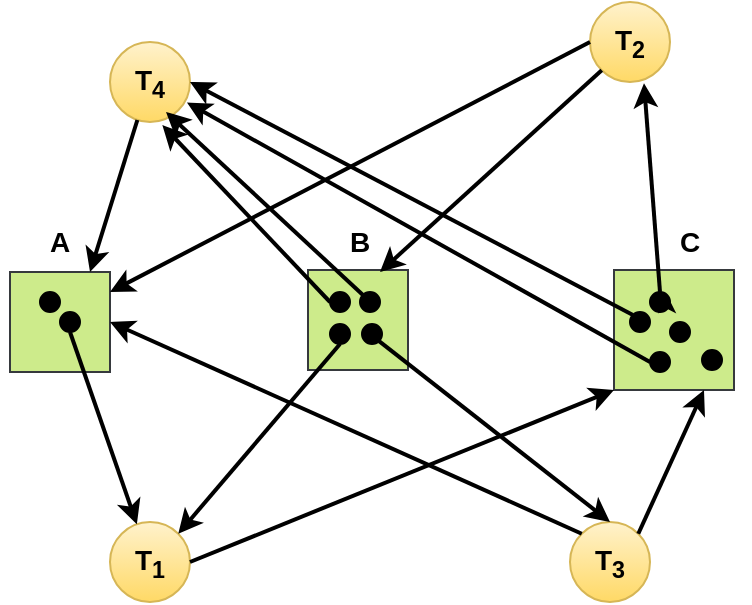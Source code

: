 <mxfile version="21.3.2" type="github">
  <diagram name="Page-1" id="vmJ5c6L-gRFng07Bv-zx">
    <mxGraphModel dx="581" dy="377" grid="1" gridSize="10" guides="1" tooltips="1" connect="1" arrows="1" fold="1" page="1" pageScale="1" pageWidth="827" pageHeight="1169" math="0" shadow="0">
      <root>
        <mxCell id="0" />
        <mxCell id="1" parent="0" />
        <mxCell id="EOyjiTKzc3FAu_mDsJ5T-1" value="" style="whiteSpace=wrap;html=1;aspect=fixed;fillColor=#cdeb8b;strokeColor=#36393d;" vertex="1" parent="1">
          <mxGeometry x="265" y="245" width="50" height="50" as="geometry" />
        </mxCell>
        <mxCell id="EOyjiTKzc3FAu_mDsJ5T-2" value="" style="whiteSpace=wrap;html=1;aspect=fixed;fillColor=#cdeb8b;strokeColor=#36393d;" vertex="1" parent="1">
          <mxGeometry x="414" y="244" width="50" height="50" as="geometry" />
        </mxCell>
        <mxCell id="EOyjiTKzc3FAu_mDsJ5T-4" value="" style="whiteSpace=wrap;html=1;aspect=fixed;fillColor=#cdeb8b;strokeColor=#36393d;" vertex="1" parent="1">
          <mxGeometry x="567" y="244" width="60" height="60" as="geometry" />
        </mxCell>
        <mxCell id="EOyjiTKzc3FAu_mDsJ5T-5" value="&lt;b style=&quot;font-size: 14px;&quot;&gt;T&lt;sub&gt;1&lt;/sub&gt;&lt;/b&gt;" style="ellipse;whiteSpace=wrap;html=1;aspect=fixed;fillColor=#fff2cc;gradientColor=#ffd966;strokeColor=#d6b656;" vertex="1" parent="1">
          <mxGeometry x="315" y="370" width="40" height="40" as="geometry" />
        </mxCell>
        <mxCell id="EOyjiTKzc3FAu_mDsJ5T-6" value="&lt;b style=&quot;border-color: var(--border-color); font-size: 14px;&quot;&gt;T&lt;sub&gt;2&lt;/sub&gt;&lt;/b&gt;" style="ellipse;whiteSpace=wrap;html=1;aspect=fixed;fillColor=#fff2cc;gradientColor=#ffd966;strokeColor=#d6b656;" vertex="1" parent="1">
          <mxGeometry x="555" y="110" width="40" height="40" as="geometry" />
        </mxCell>
        <mxCell id="EOyjiTKzc3FAu_mDsJ5T-7" value="&lt;b style=&quot;border-color: var(--border-color); font-size: 14px;&quot;&gt;T&lt;sub&gt;3&lt;/sub&gt;&lt;/b&gt;" style="ellipse;whiteSpace=wrap;html=1;aspect=fixed;fillColor=#fff2cc;gradientColor=#ffd966;strokeColor=#d6b656;" vertex="1" parent="1">
          <mxGeometry x="545" y="370" width="40" height="40" as="geometry" />
        </mxCell>
        <mxCell id="EOyjiTKzc3FAu_mDsJ5T-9" value="" style="ellipse;whiteSpace=wrap;html=1;aspect=fixed;fillColor=#000000;" vertex="1" parent="1">
          <mxGeometry x="280" y="255" width="10" height="10" as="geometry" />
        </mxCell>
        <mxCell id="EOyjiTKzc3FAu_mDsJ5T-12" value="" style="ellipse;whiteSpace=wrap;html=1;aspect=fixed;fillColor=#000000;" vertex="1" parent="1">
          <mxGeometry x="290" y="265" width="10" height="10" as="geometry" />
        </mxCell>
        <mxCell id="EOyjiTKzc3FAu_mDsJ5T-13" value="" style="ellipse;whiteSpace=wrap;html=1;aspect=fixed;fillColor=#000000;" vertex="1" parent="1">
          <mxGeometry x="425" y="255" width="10" height="10" as="geometry" />
        </mxCell>
        <mxCell id="EOyjiTKzc3FAu_mDsJ5T-14" value="" style="ellipse;whiteSpace=wrap;html=1;aspect=fixed;fillColor=#000000;" vertex="1" parent="1">
          <mxGeometry x="440" y="255" width="10" height="10" as="geometry" />
        </mxCell>
        <mxCell id="EOyjiTKzc3FAu_mDsJ5T-15" value="" style="ellipse;whiteSpace=wrap;html=1;aspect=fixed;fillColor=#000000;" vertex="1" parent="1">
          <mxGeometry x="425" y="271" width="10" height="10" as="geometry" />
        </mxCell>
        <mxCell id="EOyjiTKzc3FAu_mDsJ5T-16" value="" style="ellipse;whiteSpace=wrap;html=1;aspect=fixed;fillColor=#000000;" vertex="1" parent="1">
          <mxGeometry x="441" y="271" width="10" height="10" as="geometry" />
        </mxCell>
        <mxCell id="EOyjiTKzc3FAu_mDsJ5T-18" value="" style="ellipse;whiteSpace=wrap;html=1;aspect=fixed;fillColor=#000000;" vertex="1" parent="1">
          <mxGeometry x="585" y="255" width="10" height="10" as="geometry" />
        </mxCell>
        <mxCell id="EOyjiTKzc3FAu_mDsJ5T-19" value="" style="ellipse;whiteSpace=wrap;html=1;aspect=fixed;fillColor=#000000;" vertex="1" parent="1">
          <mxGeometry x="575" y="265" width="10" height="10" as="geometry" />
        </mxCell>
        <mxCell id="EOyjiTKzc3FAu_mDsJ5T-20" value="" style="ellipse;whiteSpace=wrap;html=1;aspect=fixed;fillColor=#000000;" vertex="1" parent="1">
          <mxGeometry x="595" y="270" width="10" height="10" as="geometry" />
        </mxCell>
        <mxCell id="EOyjiTKzc3FAu_mDsJ5T-21" style="edgeStyle=orthogonalEdgeStyle;rounded=0;orthogonalLoop=1;jettySize=auto;html=1;exitX=1;exitY=1;exitDx=0;exitDy=0;entryX=1;entryY=0;entryDx=0;entryDy=0;" edge="1" parent="1" source="EOyjiTKzc3FAu_mDsJ5T-18" target="EOyjiTKzc3FAu_mDsJ5T-18">
          <mxGeometry relative="1" as="geometry" />
        </mxCell>
        <mxCell id="EOyjiTKzc3FAu_mDsJ5T-22" value="&lt;b&gt;&lt;font style=&quot;font-size: 14px;&quot;&gt;A&lt;/font&gt;&lt;/b&gt;" style="text;html=1;strokeColor=none;fillColor=none;align=center;verticalAlign=middle;whiteSpace=wrap;rounded=0;" vertex="1" parent="1">
          <mxGeometry x="260" y="215" width="60" height="30" as="geometry" />
        </mxCell>
        <mxCell id="EOyjiTKzc3FAu_mDsJ5T-23" value="&lt;b&gt;&lt;font style=&quot;font-size: 14px;&quot;&gt;B&lt;/font&gt;&lt;/b&gt;" style="text;html=1;strokeColor=none;fillColor=none;align=center;verticalAlign=middle;whiteSpace=wrap;rounded=0;" vertex="1" parent="1">
          <mxGeometry x="410" y="215" width="60" height="30" as="geometry" />
        </mxCell>
        <mxCell id="EOyjiTKzc3FAu_mDsJ5T-25" value="&lt;b&gt;&lt;font style=&quot;font-size: 14px;&quot;&gt;C&lt;/font&gt;&lt;/b&gt;" style="text;html=1;strokeColor=none;fillColor=none;align=center;verticalAlign=middle;whiteSpace=wrap;rounded=0;" vertex="1" parent="1">
          <mxGeometry x="575" y="215" width="60" height="30" as="geometry" />
        </mxCell>
        <mxCell id="EOyjiTKzc3FAu_mDsJ5T-29" value="" style="endArrow=classic;html=1;rounded=0;strokeWidth=2;exitX=0.5;exitY=1;exitDx=0;exitDy=0;" edge="1" parent="1" source="EOyjiTKzc3FAu_mDsJ5T-12" target="EOyjiTKzc3FAu_mDsJ5T-5">
          <mxGeometry width="50" height="50" relative="1" as="geometry">
            <mxPoint x="290" y="255" as="sourcePoint" />
            <mxPoint x="340" y="205" as="targetPoint" />
          </mxGeometry>
        </mxCell>
        <mxCell id="EOyjiTKzc3FAu_mDsJ5T-30" value="" style="endArrow=classic;html=1;rounded=0;strokeWidth=2;exitX=0;exitY=0;exitDx=0;exitDy=0;entryX=1;entryY=0.5;entryDx=0;entryDy=0;" edge="1" parent="1" source="EOyjiTKzc3FAu_mDsJ5T-7" target="EOyjiTKzc3FAu_mDsJ5T-1">
          <mxGeometry width="50" height="50" relative="1" as="geometry">
            <mxPoint x="240" y="383" as="sourcePoint" />
            <mxPoint x="300" y="285" as="targetPoint" />
          </mxGeometry>
        </mxCell>
        <mxCell id="EOyjiTKzc3FAu_mDsJ5T-31" value="" style="endArrow=classic;html=1;rounded=0;strokeWidth=2;exitX=1;exitY=0;exitDx=0;exitDy=0;entryX=0.75;entryY=1;entryDx=0;entryDy=0;" edge="1" parent="1" source="EOyjiTKzc3FAu_mDsJ5T-7" target="EOyjiTKzc3FAu_mDsJ5T-4">
          <mxGeometry width="50" height="50" relative="1" as="geometry">
            <mxPoint x="436" y="376" as="sourcePoint" />
            <mxPoint x="310" y="295" as="targetPoint" />
          </mxGeometry>
        </mxCell>
        <mxCell id="EOyjiTKzc3FAu_mDsJ5T-32" value="" style="endArrow=classic;html=1;rounded=0;strokeWidth=2;exitX=0;exitY=1;exitDx=0;exitDy=0;entryX=0;entryY=1;entryDx=0;entryDy=0;" edge="1" parent="1" source="EOyjiTKzc3FAu_mDsJ5T-6">
          <mxGeometry width="50" height="50" relative="1" as="geometry">
            <mxPoint x="334" y="326" as="sourcePoint" />
            <mxPoint x="450" y="245" as="targetPoint" />
          </mxGeometry>
        </mxCell>
        <mxCell id="EOyjiTKzc3FAu_mDsJ5T-33" value="" style="endArrow=classic;html=1;rounded=0;strokeWidth=2;exitX=0.5;exitY=1;exitDx=0;exitDy=0;entryX=1;entryY=0;entryDx=0;entryDy=0;" edge="1" parent="1" source="EOyjiTKzc3FAu_mDsJ5T-15" target="EOyjiTKzc3FAu_mDsJ5T-5">
          <mxGeometry width="50" height="50" relative="1" as="geometry">
            <mxPoint x="474" y="386" as="sourcePoint" />
            <mxPoint x="360" y="160" as="targetPoint" />
          </mxGeometry>
        </mxCell>
        <mxCell id="EOyjiTKzc3FAu_mDsJ5T-34" value="" style="endArrow=classic;html=1;rounded=0;strokeWidth=2;entryX=0;entryY=1;entryDx=0;entryDy=0;exitX=1;exitY=0.5;exitDx=0;exitDy=0;" edge="1" parent="1" source="EOyjiTKzc3FAu_mDsJ5T-5" target="EOyjiTKzc3FAu_mDsJ5T-4">
          <mxGeometry width="50" height="50" relative="1" as="geometry">
            <mxPoint x="380" y="140" as="sourcePoint" />
            <mxPoint x="496" y="70" as="targetPoint" />
          </mxGeometry>
        </mxCell>
        <mxCell id="EOyjiTKzc3FAu_mDsJ5T-35" value="" style="endArrow=classic;html=1;rounded=0;strokeWidth=2;exitX=0.5;exitY=0;exitDx=0;exitDy=0;entryX=0.675;entryY=1.017;entryDx=0;entryDy=0;entryPerimeter=0;" edge="1" parent="1" source="EOyjiTKzc3FAu_mDsJ5T-18" target="EOyjiTKzc3FAu_mDsJ5T-6">
          <mxGeometry width="50" height="50" relative="1" as="geometry">
            <mxPoint x="345" y="50" as="sourcePoint" />
            <mxPoint x="535" y="154" as="targetPoint" />
          </mxGeometry>
        </mxCell>
        <mxCell id="EOyjiTKzc3FAu_mDsJ5T-36" value="" style="endArrow=classic;html=1;rounded=0;strokeWidth=2;exitX=1;exitY=1;exitDx=0;exitDy=0;entryX=0.5;entryY=0;entryDx=0;entryDy=0;" edge="1" parent="1" source="EOyjiTKzc3FAu_mDsJ5T-16" target="EOyjiTKzc3FAu_mDsJ5T-7">
          <mxGeometry width="50" height="50" relative="1" as="geometry">
            <mxPoint x="400" y="171" as="sourcePoint" />
            <mxPoint x="590" y="275" as="targetPoint" />
          </mxGeometry>
        </mxCell>
        <mxCell id="EOyjiTKzc3FAu_mDsJ5T-37" value="" style="endArrow=classic;html=1;rounded=0;strokeWidth=2;entryX=0.654;entryY=1.038;entryDx=0;entryDy=0;exitX=0;exitY=0.5;exitDx=0;exitDy=0;entryPerimeter=0;" edge="1" parent="1" source="EOyjiTKzc3FAu_mDsJ5T-13" target="EOyjiTKzc3FAu_mDsJ5T-38">
          <mxGeometry width="50" height="50" relative="1" as="geometry">
            <mxPoint x="450" y="270" as="sourcePoint" />
            <mxPoint x="600" y="285" as="targetPoint" />
          </mxGeometry>
        </mxCell>
        <mxCell id="EOyjiTKzc3FAu_mDsJ5T-38" value="&lt;b style=&quot;font-size: 14px;&quot;&gt;T&lt;sub&gt;4&lt;/sub&gt;&lt;/b&gt;" style="ellipse;whiteSpace=wrap;html=1;aspect=fixed;fillColor=#fff2cc;gradientColor=#ffd966;strokeColor=#d6b656;" vertex="1" parent="1">
          <mxGeometry x="315" y="130" width="40" height="40" as="geometry" />
        </mxCell>
        <mxCell id="EOyjiTKzc3FAu_mDsJ5T-40" value="" style="endArrow=classic;html=1;rounded=0;strokeWidth=2;entryX=0.962;entryY=0.756;entryDx=0;entryDy=0;exitX=0;exitY=0.5;exitDx=0;exitDy=0;entryPerimeter=0;" edge="1" parent="1" source="EOyjiTKzc3FAu_mDsJ5T-42" target="EOyjiTKzc3FAu_mDsJ5T-38">
          <mxGeometry width="50" height="50" relative="1" as="geometry">
            <mxPoint x="436" y="290" as="sourcePoint" />
            <mxPoint x="319" y="396" as="targetPoint" />
          </mxGeometry>
        </mxCell>
        <mxCell id="EOyjiTKzc3FAu_mDsJ5T-41" value="" style="endArrow=classic;html=1;rounded=0;strokeWidth=2;entryX=0.75;entryY=1;entryDx=0;entryDy=0;exitX=0.342;exitY=0.975;exitDx=0;exitDy=0;exitPerimeter=0;" edge="1" parent="1" source="EOyjiTKzc3FAu_mDsJ5T-38" target="EOyjiTKzc3FAu_mDsJ5T-22">
          <mxGeometry width="50" height="50" relative="1" as="geometry">
            <mxPoint x="446" y="300" as="sourcePoint" />
            <mxPoint x="329" y="406" as="targetPoint" />
          </mxGeometry>
        </mxCell>
        <mxCell id="EOyjiTKzc3FAu_mDsJ5T-42" value="" style="ellipse;whiteSpace=wrap;html=1;aspect=fixed;fillColor=#000000;" vertex="1" parent="1">
          <mxGeometry x="585" y="285" width="10" height="10" as="geometry" />
        </mxCell>
        <mxCell id="EOyjiTKzc3FAu_mDsJ5T-43" value="" style="ellipse;whiteSpace=wrap;html=1;aspect=fixed;fillColor=#000000;" vertex="1" parent="1">
          <mxGeometry x="611" y="284" width="10" height="10" as="geometry" />
        </mxCell>
        <mxCell id="EOyjiTKzc3FAu_mDsJ5T-46" value="" style="endArrow=classic;html=1;rounded=0;strokeWidth=2;exitX=0;exitY=0.5;exitDx=0;exitDy=0;entryX=1;entryY=0;entryDx=0;entryDy=0;" edge="1" parent="1" source="EOyjiTKzc3FAu_mDsJ5T-6">
          <mxGeometry width="50" height="50" relative="1" as="geometry">
            <mxPoint x="396" y="160" as="sourcePoint" />
            <mxPoint x="315" y="255" as="targetPoint" />
          </mxGeometry>
        </mxCell>
        <mxCell id="EOyjiTKzc3FAu_mDsJ5T-47" value="" style="endArrow=classic;html=1;rounded=0;strokeWidth=2;entryX=1;entryY=0.5;entryDx=0;entryDy=0;exitX=0;exitY=0;exitDx=0;exitDy=0;" edge="1" parent="1" source="EOyjiTKzc3FAu_mDsJ5T-19" target="EOyjiTKzc3FAu_mDsJ5T-38">
          <mxGeometry width="50" height="50" relative="1" as="geometry">
            <mxPoint x="575" y="260" as="sourcePoint" />
            <mxPoint x="355" y="140" as="targetPoint" />
          </mxGeometry>
        </mxCell>
        <mxCell id="EOyjiTKzc3FAu_mDsJ5T-48" value="" style="endArrow=classic;html=1;rounded=0;strokeWidth=2;entryX=0.962;entryY=0.756;entryDx=0;entryDy=0;exitX=0;exitY=0;exitDx=0;exitDy=0;entryPerimeter=0;" edge="1" parent="1" source="EOyjiTKzc3FAu_mDsJ5T-14">
          <mxGeometry width="50" height="50" relative="1" as="geometry">
            <mxPoint x="575" y="295" as="sourcePoint" />
            <mxPoint x="343" y="165" as="targetPoint" />
          </mxGeometry>
        </mxCell>
      </root>
    </mxGraphModel>
  </diagram>
</mxfile>
